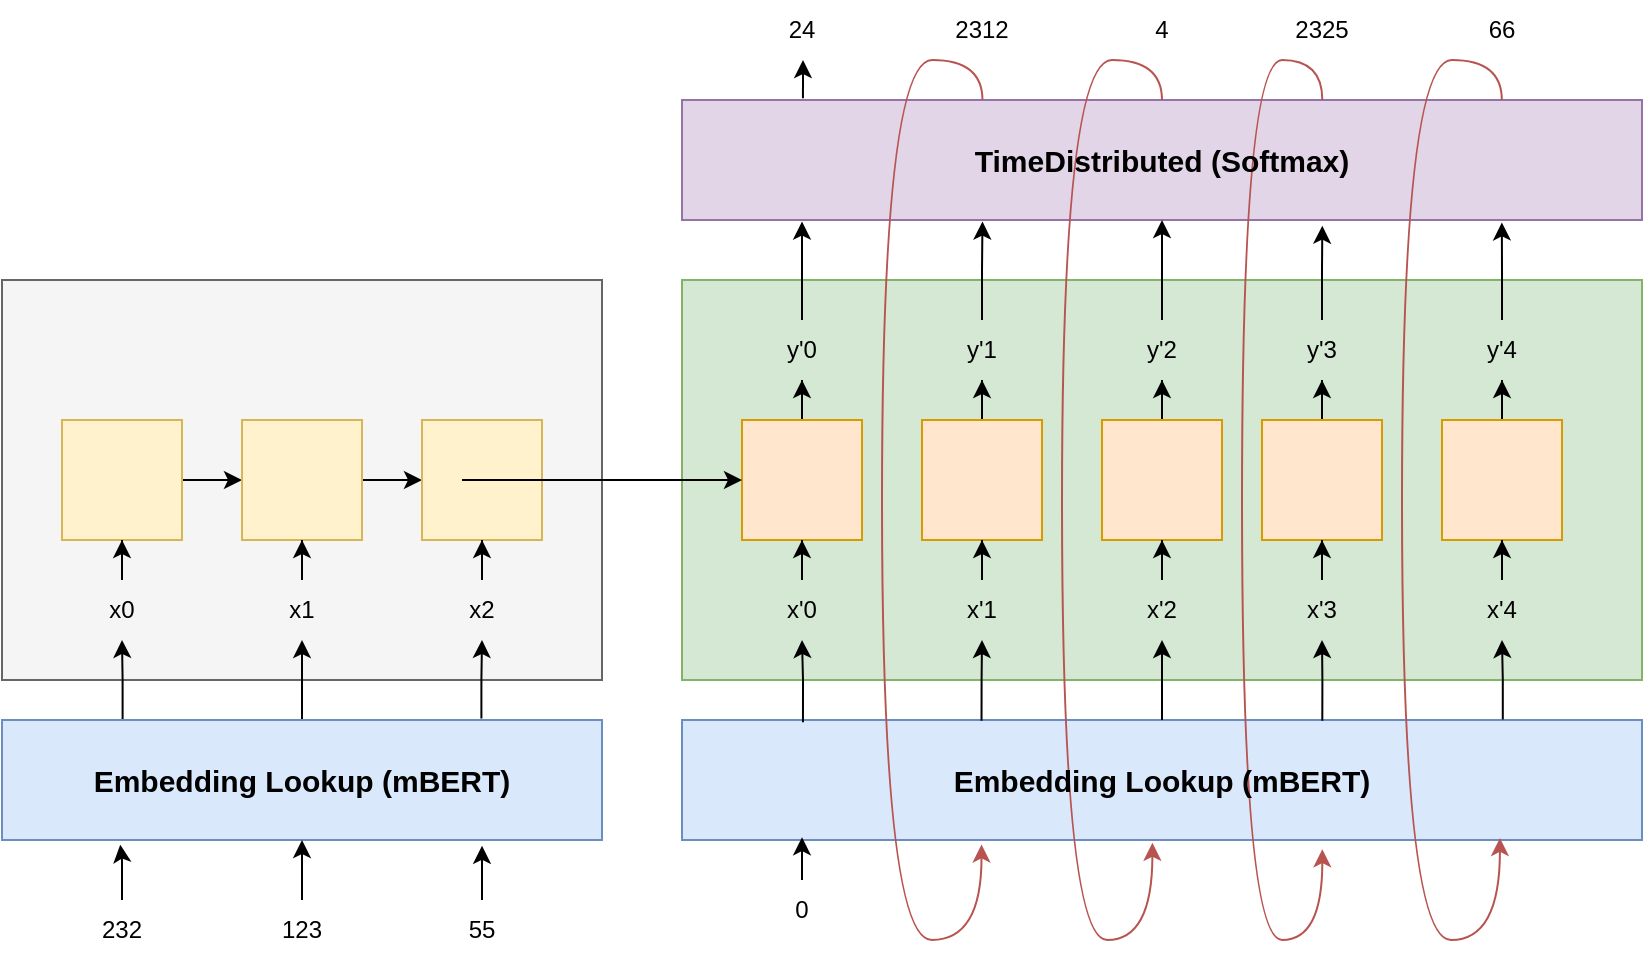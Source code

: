 <mxfile version="21.6.9" type="device">
  <diagram name="Page-1" id="XT-UpZJP9_wlk1DqsyiN">
    <mxGraphModel dx="1195" dy="630" grid="1" gridSize="10" guides="1" tooltips="1" connect="1" arrows="1" fold="1" page="1" pageScale="1" pageWidth="850" pageHeight="1100" math="0" shadow="0">
      <root>
        <mxCell id="0" />
        <mxCell id="1" parent="0" />
        <mxCell id="GI9t5rZ3P5dNRBQiY4mY-1" value="" style="whiteSpace=wrap;html=1;fillColor=#f5f5f5;strokeColor=#666666;fontColor=#333333;" vertex="1" parent="1">
          <mxGeometry x="240" y="180" width="300" height="200" as="geometry" />
        </mxCell>
        <mxCell id="GI9t5rZ3P5dNRBQiY4mY-59" style="edgeStyle=orthogonalEdgeStyle;rounded=0;orthogonalLoop=1;jettySize=auto;html=1;exitX=0.201;exitY=0.036;exitDx=0;exitDy=0;exitPerimeter=0;" edge="1" parent="1" source="GI9t5rZ3P5dNRBQiY4mY-5" target="GI9t5rZ3P5dNRBQiY4mY-56">
          <mxGeometry relative="1" as="geometry" />
        </mxCell>
        <mxCell id="GI9t5rZ3P5dNRBQiY4mY-60" style="edgeStyle=orthogonalEdgeStyle;rounded=0;orthogonalLoop=1;jettySize=auto;html=1;exitX=0.5;exitY=0;exitDx=0;exitDy=0;" edge="1" parent="1" source="GI9t5rZ3P5dNRBQiY4mY-5" target="GI9t5rZ3P5dNRBQiY4mY-57">
          <mxGeometry relative="1" as="geometry" />
        </mxCell>
        <mxCell id="GI9t5rZ3P5dNRBQiY4mY-61" style="edgeStyle=orthogonalEdgeStyle;rounded=0;orthogonalLoop=1;jettySize=auto;html=1;exitX=0.799;exitY=-0.012;exitDx=0;exitDy=0;exitPerimeter=0;" edge="1" parent="1" source="GI9t5rZ3P5dNRBQiY4mY-5" target="GI9t5rZ3P5dNRBQiY4mY-58">
          <mxGeometry relative="1" as="geometry" />
        </mxCell>
        <mxCell id="GI9t5rZ3P5dNRBQiY4mY-54" style="edgeStyle=orthogonalEdgeStyle;rounded=0;orthogonalLoop=1;jettySize=auto;html=1;" edge="1" parent="1" source="GI9t5rZ3P5dNRBQiY4mY-2" target="GI9t5rZ3P5dNRBQiY4mY-3">
          <mxGeometry relative="1" as="geometry" />
        </mxCell>
        <mxCell id="GI9t5rZ3P5dNRBQiY4mY-2" value="" style="whiteSpace=wrap;html=1;fillColor=#fff2cc;strokeColor=#d6b656;" vertex="1" parent="1">
          <mxGeometry x="270" y="250" width="60" height="60" as="geometry" />
        </mxCell>
        <mxCell id="GI9t5rZ3P5dNRBQiY4mY-55" style="edgeStyle=orthogonalEdgeStyle;rounded=0;orthogonalLoop=1;jettySize=auto;html=1;entryX=0;entryY=0.5;entryDx=0;entryDy=0;" edge="1" parent="1" source="GI9t5rZ3P5dNRBQiY4mY-3" target="GI9t5rZ3P5dNRBQiY4mY-4">
          <mxGeometry relative="1" as="geometry" />
        </mxCell>
        <mxCell id="GI9t5rZ3P5dNRBQiY4mY-3" value="" style="whiteSpace=wrap;html=1;fillColor=#fff2cc;strokeColor=#d6b656;" vertex="1" parent="1">
          <mxGeometry x="360" y="250" width="60" height="60" as="geometry" />
        </mxCell>
        <mxCell id="GI9t5rZ3P5dNRBQiY4mY-4" value="" style="whiteSpace=wrap;html=1;fillColor=#fff2cc;strokeColor=#d6b656;" vertex="1" parent="1">
          <mxGeometry x="450" y="250" width="60" height="60" as="geometry" />
        </mxCell>
        <mxCell id="GI9t5rZ3P5dNRBQiY4mY-5" value="" style="rounded=0;whiteSpace=wrap;html=1;fillColor=#dae8fc;strokeColor=#6c8ebf;" vertex="1" parent="1">
          <mxGeometry x="240" y="400" width="300" height="60" as="geometry" />
        </mxCell>
        <mxCell id="GI9t5rZ3P5dNRBQiY4mY-6" value="" style="whiteSpace=wrap;html=1;fillColor=#d5e8d4;strokeColor=#82b366;" vertex="1" parent="1">
          <mxGeometry x="580" y="180" width="480" height="200" as="geometry" />
        </mxCell>
        <mxCell id="GI9t5rZ3P5dNRBQiY4mY-16" style="edgeStyle=orthogonalEdgeStyle;rounded=0;orthogonalLoop=1;jettySize=auto;html=1;" edge="1" parent="1" source="GI9t5rZ3P5dNRBQiY4mY-7" target="GI9t5rZ3P5dNRBQiY4mY-15">
          <mxGeometry relative="1" as="geometry" />
        </mxCell>
        <mxCell id="GI9t5rZ3P5dNRBQiY4mY-7" value="" style="whiteSpace=wrap;html=1;fillColor=#ffe6cc;strokeColor=#d79b00;" vertex="1" parent="1">
          <mxGeometry x="610" y="250" width="60" height="60" as="geometry" />
        </mxCell>
        <mxCell id="GI9t5rZ3P5dNRBQiY4mY-21" style="edgeStyle=orthogonalEdgeStyle;rounded=0;orthogonalLoop=1;jettySize=auto;html=1;entryX=0.5;entryY=1;entryDx=0;entryDy=0;" edge="1" parent="1" source="GI9t5rZ3P5dNRBQiY4mY-8" target="GI9t5rZ3P5dNRBQiY4mY-17">
          <mxGeometry relative="1" as="geometry" />
        </mxCell>
        <mxCell id="GI9t5rZ3P5dNRBQiY4mY-8" value="" style="whiteSpace=wrap;html=1;fillColor=#ffe6cc;strokeColor=#d79b00;" vertex="1" parent="1">
          <mxGeometry x="700" y="250" width="60" height="60" as="geometry" />
        </mxCell>
        <mxCell id="GI9t5rZ3P5dNRBQiY4mY-22" style="edgeStyle=orthogonalEdgeStyle;rounded=0;orthogonalLoop=1;jettySize=auto;html=1;" edge="1" parent="1" source="GI9t5rZ3P5dNRBQiY4mY-9" target="GI9t5rZ3P5dNRBQiY4mY-18">
          <mxGeometry relative="1" as="geometry" />
        </mxCell>
        <mxCell id="GI9t5rZ3P5dNRBQiY4mY-9" value="" style="whiteSpace=wrap;html=1;fillColor=#ffe6cc;strokeColor=#d79b00;" vertex="1" parent="1">
          <mxGeometry x="790" y="250" width="60" height="60" as="geometry" />
        </mxCell>
        <mxCell id="GI9t5rZ3P5dNRBQiY4mY-10" value="" style="rounded=0;whiteSpace=wrap;html=1;fillColor=#dae8fc;strokeColor=#6c8ebf;" vertex="1" parent="1">
          <mxGeometry x="580" y="400" width="480" height="60" as="geometry" />
        </mxCell>
        <mxCell id="GI9t5rZ3P5dNRBQiY4mY-23" style="edgeStyle=orthogonalEdgeStyle;rounded=0;orthogonalLoop=1;jettySize=auto;html=1;" edge="1" parent="1" source="GI9t5rZ3P5dNRBQiY4mY-11" target="GI9t5rZ3P5dNRBQiY4mY-19">
          <mxGeometry relative="1" as="geometry" />
        </mxCell>
        <mxCell id="GI9t5rZ3P5dNRBQiY4mY-11" value="" style="whiteSpace=wrap;html=1;fillColor=#ffe6cc;strokeColor=#d79b00;" vertex="1" parent="1">
          <mxGeometry x="870" y="250" width="60" height="60" as="geometry" />
        </mxCell>
        <mxCell id="GI9t5rZ3P5dNRBQiY4mY-24" style="edgeStyle=orthogonalEdgeStyle;rounded=0;orthogonalLoop=1;jettySize=auto;html=1;" edge="1" parent="1" source="GI9t5rZ3P5dNRBQiY4mY-12" target="GI9t5rZ3P5dNRBQiY4mY-20">
          <mxGeometry relative="1" as="geometry" />
        </mxCell>
        <mxCell id="GI9t5rZ3P5dNRBQiY4mY-12" value="" style="whiteSpace=wrap;html=1;fillColor=#ffe6cc;strokeColor=#d79b00;" vertex="1" parent="1">
          <mxGeometry x="960" y="250" width="60" height="60" as="geometry" />
        </mxCell>
        <mxCell id="GI9t5rZ3P5dNRBQiY4mY-14" value="" style="rounded=0;whiteSpace=wrap;html=1;fillColor=#e1d5e7;strokeColor=#9673a6;" vertex="1" parent="1">
          <mxGeometry x="580" y="90" width="480" height="60" as="geometry" />
        </mxCell>
        <mxCell id="GI9t5rZ3P5dNRBQiY4mY-44" style="edgeStyle=orthogonalEdgeStyle;rounded=0;orthogonalLoop=1;jettySize=auto;html=1;entryX=0.125;entryY=1.013;entryDx=0;entryDy=0;entryPerimeter=0;" edge="1" parent="1" source="GI9t5rZ3P5dNRBQiY4mY-15" target="GI9t5rZ3P5dNRBQiY4mY-14">
          <mxGeometry relative="1" as="geometry" />
        </mxCell>
        <mxCell id="GI9t5rZ3P5dNRBQiY4mY-15" value="y&#39;0" style="text;html=1;strokeColor=none;fillColor=none;align=center;verticalAlign=middle;whiteSpace=wrap;rounded=0;" vertex="1" parent="1">
          <mxGeometry x="610" y="200" width="60" height="30" as="geometry" />
        </mxCell>
        <mxCell id="GI9t5rZ3P5dNRBQiY4mY-45" style="edgeStyle=orthogonalEdgeStyle;rounded=0;orthogonalLoop=1;jettySize=auto;html=1;entryX=0.313;entryY=1.013;entryDx=0;entryDy=0;entryPerimeter=0;" edge="1" parent="1" source="GI9t5rZ3P5dNRBQiY4mY-17" target="GI9t5rZ3P5dNRBQiY4mY-14">
          <mxGeometry relative="1" as="geometry" />
        </mxCell>
        <mxCell id="GI9t5rZ3P5dNRBQiY4mY-17" value="y&#39;1" style="text;html=1;strokeColor=none;fillColor=none;align=center;verticalAlign=middle;whiteSpace=wrap;rounded=0;" vertex="1" parent="1">
          <mxGeometry x="700" y="200" width="60" height="30" as="geometry" />
        </mxCell>
        <mxCell id="GI9t5rZ3P5dNRBQiY4mY-46" style="edgeStyle=orthogonalEdgeStyle;rounded=0;orthogonalLoop=1;jettySize=auto;html=1;entryX=0.5;entryY=1;entryDx=0;entryDy=0;" edge="1" parent="1" source="GI9t5rZ3P5dNRBQiY4mY-18" target="GI9t5rZ3P5dNRBQiY4mY-14">
          <mxGeometry relative="1" as="geometry" />
        </mxCell>
        <mxCell id="GI9t5rZ3P5dNRBQiY4mY-18" value="y&#39;2" style="text;html=1;strokeColor=none;fillColor=none;align=center;verticalAlign=middle;whiteSpace=wrap;rounded=0;" vertex="1" parent="1">
          <mxGeometry x="790" y="200" width="60" height="30" as="geometry" />
        </mxCell>
        <mxCell id="GI9t5rZ3P5dNRBQiY4mY-48" style="edgeStyle=orthogonalEdgeStyle;rounded=0;orthogonalLoop=1;jettySize=auto;html=1;entryX=0.667;entryY=1.047;entryDx=0;entryDy=0;entryPerimeter=0;" edge="1" parent="1" source="GI9t5rZ3P5dNRBQiY4mY-19" target="GI9t5rZ3P5dNRBQiY4mY-14">
          <mxGeometry relative="1" as="geometry" />
        </mxCell>
        <mxCell id="GI9t5rZ3P5dNRBQiY4mY-19" value="y&#39;3" style="text;html=1;strokeColor=none;fillColor=none;align=center;verticalAlign=middle;whiteSpace=wrap;rounded=0;" vertex="1" parent="1">
          <mxGeometry x="870" y="200" width="60" height="30" as="geometry" />
        </mxCell>
        <mxCell id="GI9t5rZ3P5dNRBQiY4mY-50" style="edgeStyle=orthogonalEdgeStyle;rounded=0;orthogonalLoop=1;jettySize=auto;html=1;entryX=0.854;entryY=1.02;entryDx=0;entryDy=0;entryPerimeter=0;" edge="1" parent="1" source="GI9t5rZ3P5dNRBQiY4mY-20" target="GI9t5rZ3P5dNRBQiY4mY-14">
          <mxGeometry relative="1" as="geometry" />
        </mxCell>
        <mxCell id="GI9t5rZ3P5dNRBQiY4mY-20" value="y&#39;4" style="text;html=1;strokeColor=none;fillColor=none;align=center;verticalAlign=middle;whiteSpace=wrap;rounded=0;" vertex="1" parent="1">
          <mxGeometry x="960" y="200" width="60" height="30" as="geometry" />
        </mxCell>
        <mxCell id="GI9t5rZ3P5dNRBQiY4mY-31" style="edgeStyle=orthogonalEdgeStyle;rounded=0;orthogonalLoop=1;jettySize=auto;html=1;exitX=0.126;exitY=0.018;exitDx=0;exitDy=0;exitPerimeter=0;" edge="1" parent="1" source="GI9t5rZ3P5dNRBQiY4mY-10" target="GI9t5rZ3P5dNRBQiY4mY-25">
          <mxGeometry relative="1" as="geometry" />
        </mxCell>
        <mxCell id="GI9t5rZ3P5dNRBQiY4mY-38" style="edgeStyle=orthogonalEdgeStyle;rounded=0;orthogonalLoop=1;jettySize=auto;html=1;entryX=0.5;entryY=1;entryDx=0;entryDy=0;" edge="1" parent="1" source="GI9t5rZ3P5dNRBQiY4mY-25" target="GI9t5rZ3P5dNRBQiY4mY-7">
          <mxGeometry relative="1" as="geometry" />
        </mxCell>
        <mxCell id="GI9t5rZ3P5dNRBQiY4mY-25" value="x&#39;0" style="text;html=1;strokeColor=none;fillColor=none;align=center;verticalAlign=middle;whiteSpace=wrap;rounded=0;" vertex="1" parent="1">
          <mxGeometry x="610" y="330" width="60" height="30" as="geometry" />
        </mxCell>
        <mxCell id="GI9t5rZ3P5dNRBQiY4mY-33" style="edgeStyle=orthogonalEdgeStyle;rounded=0;orthogonalLoop=1;jettySize=auto;html=1;exitX=0.312;exitY=0.006;exitDx=0;exitDy=0;exitPerimeter=0;" edge="1" parent="1" source="GI9t5rZ3P5dNRBQiY4mY-10" target="GI9t5rZ3P5dNRBQiY4mY-26">
          <mxGeometry relative="1" as="geometry" />
        </mxCell>
        <mxCell id="GI9t5rZ3P5dNRBQiY4mY-39" style="edgeStyle=orthogonalEdgeStyle;rounded=0;orthogonalLoop=1;jettySize=auto;html=1;entryX=0.5;entryY=1;entryDx=0;entryDy=0;" edge="1" parent="1" source="GI9t5rZ3P5dNRBQiY4mY-26" target="GI9t5rZ3P5dNRBQiY4mY-8">
          <mxGeometry relative="1" as="geometry" />
        </mxCell>
        <mxCell id="GI9t5rZ3P5dNRBQiY4mY-26" value="x&#39;1" style="text;html=1;strokeColor=none;fillColor=none;align=center;verticalAlign=middle;whiteSpace=wrap;rounded=0;" vertex="1" parent="1">
          <mxGeometry x="700" y="330" width="60" height="30" as="geometry" />
        </mxCell>
        <mxCell id="GI9t5rZ3P5dNRBQiY4mY-34" style="edgeStyle=orthogonalEdgeStyle;rounded=0;orthogonalLoop=1;jettySize=auto;html=1;exitX=0.5;exitY=0;exitDx=0;exitDy=0;" edge="1" parent="1" source="GI9t5rZ3P5dNRBQiY4mY-10" target="GI9t5rZ3P5dNRBQiY4mY-27">
          <mxGeometry relative="1" as="geometry" />
        </mxCell>
        <mxCell id="GI9t5rZ3P5dNRBQiY4mY-40" style="edgeStyle=orthogonalEdgeStyle;rounded=0;orthogonalLoop=1;jettySize=auto;html=1;entryX=0.5;entryY=1;entryDx=0;entryDy=0;" edge="1" parent="1" source="GI9t5rZ3P5dNRBQiY4mY-27" target="GI9t5rZ3P5dNRBQiY4mY-9">
          <mxGeometry relative="1" as="geometry" />
        </mxCell>
        <mxCell id="GI9t5rZ3P5dNRBQiY4mY-27" value="x&#39;2" style="text;html=1;strokeColor=none;fillColor=none;align=center;verticalAlign=middle;whiteSpace=wrap;rounded=0;" vertex="1" parent="1">
          <mxGeometry x="790" y="330" width="60" height="30" as="geometry" />
        </mxCell>
        <mxCell id="GI9t5rZ3P5dNRBQiY4mY-35" style="edgeStyle=orthogonalEdgeStyle;rounded=0;orthogonalLoop=1;jettySize=auto;html=1;exitX=0.667;exitY=0.006;exitDx=0;exitDy=0;exitPerimeter=0;" edge="1" parent="1" source="GI9t5rZ3P5dNRBQiY4mY-10" target="GI9t5rZ3P5dNRBQiY4mY-28">
          <mxGeometry relative="1" as="geometry" />
        </mxCell>
        <mxCell id="GI9t5rZ3P5dNRBQiY4mY-41" style="edgeStyle=orthogonalEdgeStyle;rounded=0;orthogonalLoop=1;jettySize=auto;html=1;entryX=0.5;entryY=1;entryDx=0;entryDy=0;" edge="1" parent="1" source="GI9t5rZ3P5dNRBQiY4mY-28" target="GI9t5rZ3P5dNRBQiY4mY-11">
          <mxGeometry relative="1" as="geometry" />
        </mxCell>
        <mxCell id="GI9t5rZ3P5dNRBQiY4mY-28" value="x&#39;3" style="text;html=1;strokeColor=none;fillColor=none;align=center;verticalAlign=middle;whiteSpace=wrap;rounded=0;" vertex="1" parent="1">
          <mxGeometry x="870" y="330" width="60" height="30" as="geometry" />
        </mxCell>
        <mxCell id="GI9t5rZ3P5dNRBQiY4mY-36" style="edgeStyle=orthogonalEdgeStyle;rounded=0;orthogonalLoop=1;jettySize=auto;html=1;exitX=0.855;exitY=-0.005;exitDx=0;exitDy=0;exitPerimeter=0;" edge="1" parent="1" source="GI9t5rZ3P5dNRBQiY4mY-10" target="GI9t5rZ3P5dNRBQiY4mY-29">
          <mxGeometry relative="1" as="geometry" />
        </mxCell>
        <mxCell id="GI9t5rZ3P5dNRBQiY4mY-42" style="edgeStyle=orthogonalEdgeStyle;rounded=0;orthogonalLoop=1;jettySize=auto;html=1;entryX=0.5;entryY=1;entryDx=0;entryDy=0;" edge="1" parent="1" source="GI9t5rZ3P5dNRBQiY4mY-29" target="GI9t5rZ3P5dNRBQiY4mY-12">
          <mxGeometry relative="1" as="geometry" />
        </mxCell>
        <mxCell id="GI9t5rZ3P5dNRBQiY4mY-29" value="x&#39;4" style="text;html=1;strokeColor=none;fillColor=none;align=center;verticalAlign=middle;whiteSpace=wrap;rounded=0;" vertex="1" parent="1">
          <mxGeometry x="960" y="330" width="60" height="30" as="geometry" />
        </mxCell>
        <mxCell id="GI9t5rZ3P5dNRBQiY4mY-53" style="edgeStyle=orthogonalEdgeStyle;rounded=0;orthogonalLoop=1;jettySize=auto;html=1;entryX=0;entryY=0.5;entryDx=0;entryDy=0;" edge="1" parent="1">
          <mxGeometry relative="1" as="geometry">
            <mxPoint x="470" y="280" as="sourcePoint" />
            <mxPoint x="610" y="280" as="targetPoint" />
          </mxGeometry>
        </mxCell>
        <mxCell id="GI9t5rZ3P5dNRBQiY4mY-62" style="edgeStyle=orthogonalEdgeStyle;rounded=0;orthogonalLoop=1;jettySize=auto;html=1;entryX=0.5;entryY=1;entryDx=0;entryDy=0;" edge="1" parent="1" source="GI9t5rZ3P5dNRBQiY4mY-56" target="GI9t5rZ3P5dNRBQiY4mY-2">
          <mxGeometry relative="1" as="geometry" />
        </mxCell>
        <mxCell id="GI9t5rZ3P5dNRBQiY4mY-56" value="x0" style="text;html=1;strokeColor=none;fillColor=none;align=center;verticalAlign=middle;whiteSpace=wrap;rounded=0;" vertex="1" parent="1">
          <mxGeometry x="270" y="330" width="60" height="30" as="geometry" />
        </mxCell>
        <mxCell id="GI9t5rZ3P5dNRBQiY4mY-63" style="edgeStyle=orthogonalEdgeStyle;rounded=0;orthogonalLoop=1;jettySize=auto;html=1;entryX=0.5;entryY=1;entryDx=0;entryDy=0;" edge="1" parent="1" source="GI9t5rZ3P5dNRBQiY4mY-57" target="GI9t5rZ3P5dNRBQiY4mY-3">
          <mxGeometry relative="1" as="geometry" />
        </mxCell>
        <mxCell id="GI9t5rZ3P5dNRBQiY4mY-57" value="x1" style="text;html=1;strokeColor=none;fillColor=none;align=center;verticalAlign=middle;whiteSpace=wrap;rounded=0;" vertex="1" parent="1">
          <mxGeometry x="360" y="330" width="60" height="30" as="geometry" />
        </mxCell>
        <mxCell id="GI9t5rZ3P5dNRBQiY4mY-64" style="edgeStyle=orthogonalEdgeStyle;rounded=0;orthogonalLoop=1;jettySize=auto;html=1;entryX=0.5;entryY=1;entryDx=0;entryDy=0;" edge="1" parent="1" source="GI9t5rZ3P5dNRBQiY4mY-58" target="GI9t5rZ3P5dNRBQiY4mY-4">
          <mxGeometry relative="1" as="geometry" />
        </mxCell>
        <mxCell id="GI9t5rZ3P5dNRBQiY4mY-58" value="x2" style="text;html=1;strokeColor=none;fillColor=none;align=center;verticalAlign=middle;whiteSpace=wrap;rounded=0;" vertex="1" parent="1">
          <mxGeometry x="450" y="330" width="60" height="30" as="geometry" />
        </mxCell>
        <mxCell id="GI9t5rZ3P5dNRBQiY4mY-71" style="edgeStyle=orthogonalEdgeStyle;rounded=0;orthogonalLoop=1;jettySize=auto;html=1;exitX=0.126;exitY=-0.015;exitDx=0;exitDy=0;exitPerimeter=0;" edge="1" parent="1" source="GI9t5rZ3P5dNRBQiY4mY-14" target="GI9t5rZ3P5dNRBQiY4mY-65">
          <mxGeometry relative="1" as="geometry" />
        </mxCell>
        <mxCell id="GI9t5rZ3P5dNRBQiY4mY-65" value="24" style="text;html=1;strokeColor=none;fillColor=none;align=center;verticalAlign=middle;whiteSpace=wrap;rounded=0;" vertex="1" parent="1">
          <mxGeometry x="610" y="40" width="60" height="30" as="geometry" />
        </mxCell>
        <mxCell id="GI9t5rZ3P5dNRBQiY4mY-72" style="edgeStyle=orthogonalEdgeStyle;rounded=0;orthogonalLoop=1;jettySize=auto;html=1;exitX=0.313;exitY=0;exitDx=0;exitDy=0;exitPerimeter=0;entryX=0.312;entryY=1.037;entryDx=0;entryDy=0;entryPerimeter=0;curved=1;fillColor=#f8cecc;strokeColor=#b85450;" edge="1" parent="1" source="GI9t5rZ3P5dNRBQiY4mY-14" target="GI9t5rZ3P5dNRBQiY4mY-10">
          <mxGeometry relative="1" as="geometry">
            <Array as="points">
              <mxPoint x="730" y="70" />
              <mxPoint x="680" y="70" />
              <mxPoint x="680" y="510" />
              <mxPoint x="730" y="510" />
            </Array>
          </mxGeometry>
        </mxCell>
        <mxCell id="GI9t5rZ3P5dNRBQiY4mY-66" value="2312" style="text;html=1;strokeColor=none;fillColor=none;align=center;verticalAlign=middle;whiteSpace=wrap;rounded=0;" vertex="1" parent="1">
          <mxGeometry x="700" y="40" width="60" height="30" as="geometry" />
        </mxCell>
        <mxCell id="GI9t5rZ3P5dNRBQiY4mY-74" style="edgeStyle=orthogonalEdgeStyle;rounded=0;orthogonalLoop=1;jettySize=auto;html=1;exitX=0.5;exitY=0;exitDx=0;exitDy=0;entryX=0.49;entryY=1.023;entryDx=0;entryDy=0;entryPerimeter=0;curved=1;fillColor=#f8cecc;strokeColor=#b85450;" edge="1" parent="1" source="GI9t5rZ3P5dNRBQiY4mY-14" target="GI9t5rZ3P5dNRBQiY4mY-10">
          <mxGeometry relative="1" as="geometry">
            <Array as="points">
              <mxPoint x="820" y="70" />
              <mxPoint x="770" y="70" />
              <mxPoint x="770" y="510" />
              <mxPoint x="815" y="510" />
            </Array>
          </mxGeometry>
        </mxCell>
        <mxCell id="GI9t5rZ3P5dNRBQiY4mY-67" value="4" style="text;html=1;strokeColor=none;fillColor=none;align=center;verticalAlign=middle;whiteSpace=wrap;rounded=0;" vertex="1" parent="1">
          <mxGeometry x="790" y="40" width="60" height="30" as="geometry" />
        </mxCell>
        <mxCell id="GI9t5rZ3P5dNRBQiY4mY-75" style="edgeStyle=orthogonalEdgeStyle;rounded=0;orthogonalLoop=1;jettySize=auto;html=1;exitX=0.667;exitY=0;exitDx=0;exitDy=0;exitPerimeter=0;entryX=0.667;entryY=1.077;entryDx=0;entryDy=0;entryPerimeter=0;curved=1;fillColor=#f8cecc;strokeColor=#b85450;" edge="1" parent="1" source="GI9t5rZ3P5dNRBQiY4mY-14" target="GI9t5rZ3P5dNRBQiY4mY-10">
          <mxGeometry relative="1" as="geometry">
            <Array as="points">
              <mxPoint x="900" y="70" />
              <mxPoint x="860" y="70" />
              <mxPoint x="860" y="510" />
              <mxPoint x="900" y="510" />
            </Array>
          </mxGeometry>
        </mxCell>
        <mxCell id="GI9t5rZ3P5dNRBQiY4mY-68" value="2325" style="text;html=1;strokeColor=none;fillColor=none;align=center;verticalAlign=middle;whiteSpace=wrap;rounded=0;" vertex="1" parent="1">
          <mxGeometry x="870" y="40" width="60" height="30" as="geometry" />
        </mxCell>
        <mxCell id="GI9t5rZ3P5dNRBQiY4mY-76" style="edgeStyle=orthogonalEdgeStyle;rounded=0;orthogonalLoop=1;jettySize=auto;html=1;exitX=0.854;exitY=0;exitDx=0;exitDy=0;exitPerimeter=0;curved=1;entryX=0.852;entryY=0.983;entryDx=0;entryDy=0;entryPerimeter=0;fillColor=#f8cecc;strokeColor=#b85450;" edge="1" parent="1" source="GI9t5rZ3P5dNRBQiY4mY-14" target="GI9t5rZ3P5dNRBQiY4mY-10">
          <mxGeometry relative="1" as="geometry">
            <mxPoint x="990" y="470" as="targetPoint" />
            <Array as="points">
              <mxPoint x="990" y="70" />
              <mxPoint x="940" y="70" />
              <mxPoint x="940" y="510" />
              <mxPoint x="989" y="510" />
            </Array>
          </mxGeometry>
        </mxCell>
        <mxCell id="GI9t5rZ3P5dNRBQiY4mY-69" value="66" style="text;html=1;strokeColor=none;fillColor=none;align=center;verticalAlign=middle;whiteSpace=wrap;rounded=0;" vertex="1" parent="1">
          <mxGeometry x="960" y="40" width="60" height="30" as="geometry" />
        </mxCell>
        <mxCell id="GI9t5rZ3P5dNRBQiY4mY-77" value="&lt;b&gt;&lt;font style=&quot;font-size: 15px;&quot;&gt;TimeDistributed (Softmax)&lt;/font&gt;&lt;/b&gt;" style="text;html=1;strokeColor=none;fillColor=none;align=center;verticalAlign=middle;whiteSpace=wrap;rounded=0;" vertex="1" parent="1">
          <mxGeometry x="715" y="105" width="210" height="30" as="geometry" />
        </mxCell>
        <mxCell id="GI9t5rZ3P5dNRBQiY4mY-79" value="&lt;font style=&quot;font-size: 15px;&quot;&gt;&lt;b&gt;Embedding Lookup (mBERT)&lt;/b&gt;&lt;/font&gt;" style="text;html=1;strokeColor=none;fillColor=none;align=center;verticalAlign=middle;whiteSpace=wrap;rounded=0;" vertex="1" parent="1">
          <mxGeometry x="275" y="415" width="230" height="30" as="geometry" />
        </mxCell>
        <mxCell id="GI9t5rZ3P5dNRBQiY4mY-83" style="edgeStyle=orthogonalEdgeStyle;rounded=0;orthogonalLoop=1;jettySize=auto;html=1;entryX=0.197;entryY=1.039;entryDx=0;entryDy=0;entryPerimeter=0;" edge="1" parent="1" source="GI9t5rZ3P5dNRBQiY4mY-80" target="GI9t5rZ3P5dNRBQiY4mY-5">
          <mxGeometry relative="1" as="geometry" />
        </mxCell>
        <mxCell id="GI9t5rZ3P5dNRBQiY4mY-80" value="232" style="text;html=1;strokeColor=none;fillColor=none;align=center;verticalAlign=middle;whiteSpace=wrap;rounded=0;" vertex="1" parent="1">
          <mxGeometry x="270" y="490" width="60" height="30" as="geometry" />
        </mxCell>
        <mxCell id="GI9t5rZ3P5dNRBQiY4mY-84" style="edgeStyle=orthogonalEdgeStyle;rounded=0;orthogonalLoop=1;jettySize=auto;html=1;entryX=0.5;entryY=1;entryDx=0;entryDy=0;" edge="1" parent="1" source="GI9t5rZ3P5dNRBQiY4mY-81" target="GI9t5rZ3P5dNRBQiY4mY-5">
          <mxGeometry relative="1" as="geometry" />
        </mxCell>
        <mxCell id="GI9t5rZ3P5dNRBQiY4mY-81" value="123" style="text;html=1;strokeColor=none;fillColor=none;align=center;verticalAlign=middle;whiteSpace=wrap;rounded=0;" vertex="1" parent="1">
          <mxGeometry x="360" y="490" width="60" height="30" as="geometry" />
        </mxCell>
        <mxCell id="GI9t5rZ3P5dNRBQiY4mY-86" style="edgeStyle=orthogonalEdgeStyle;rounded=0;orthogonalLoop=1;jettySize=auto;html=1;entryX=0.8;entryY=1.048;entryDx=0;entryDy=0;entryPerimeter=0;" edge="1" parent="1" source="GI9t5rZ3P5dNRBQiY4mY-82" target="GI9t5rZ3P5dNRBQiY4mY-5">
          <mxGeometry relative="1" as="geometry" />
        </mxCell>
        <mxCell id="GI9t5rZ3P5dNRBQiY4mY-82" value="55" style="text;html=1;strokeColor=none;fillColor=none;align=center;verticalAlign=middle;whiteSpace=wrap;rounded=0;" vertex="1" parent="1">
          <mxGeometry x="450" y="490" width="60" height="30" as="geometry" />
        </mxCell>
        <mxCell id="GI9t5rZ3P5dNRBQiY4mY-89" style="edgeStyle=orthogonalEdgeStyle;rounded=0;orthogonalLoop=1;jettySize=auto;html=1;entryX=0.125;entryY=0.977;entryDx=0;entryDy=0;entryPerimeter=0;" edge="1" parent="1" source="GI9t5rZ3P5dNRBQiY4mY-88" target="GI9t5rZ3P5dNRBQiY4mY-10">
          <mxGeometry relative="1" as="geometry" />
        </mxCell>
        <mxCell id="GI9t5rZ3P5dNRBQiY4mY-88" value="0" style="text;html=1;strokeColor=none;fillColor=none;align=center;verticalAlign=middle;whiteSpace=wrap;rounded=0;" vertex="1" parent="1">
          <mxGeometry x="610" y="480" width="60" height="30" as="geometry" />
        </mxCell>
        <mxCell id="GI9t5rZ3P5dNRBQiY4mY-93" value="&lt;font style=&quot;font-size: 15px;&quot;&gt;&lt;b&gt;Embedding Lookup (mBERT)&lt;/b&gt;&lt;/font&gt;" style="text;html=1;strokeColor=none;fillColor=none;align=center;verticalAlign=middle;whiteSpace=wrap;rounded=0;" vertex="1" parent="1">
          <mxGeometry x="710" y="415" width="220" height="30" as="geometry" />
        </mxCell>
      </root>
    </mxGraphModel>
  </diagram>
</mxfile>

